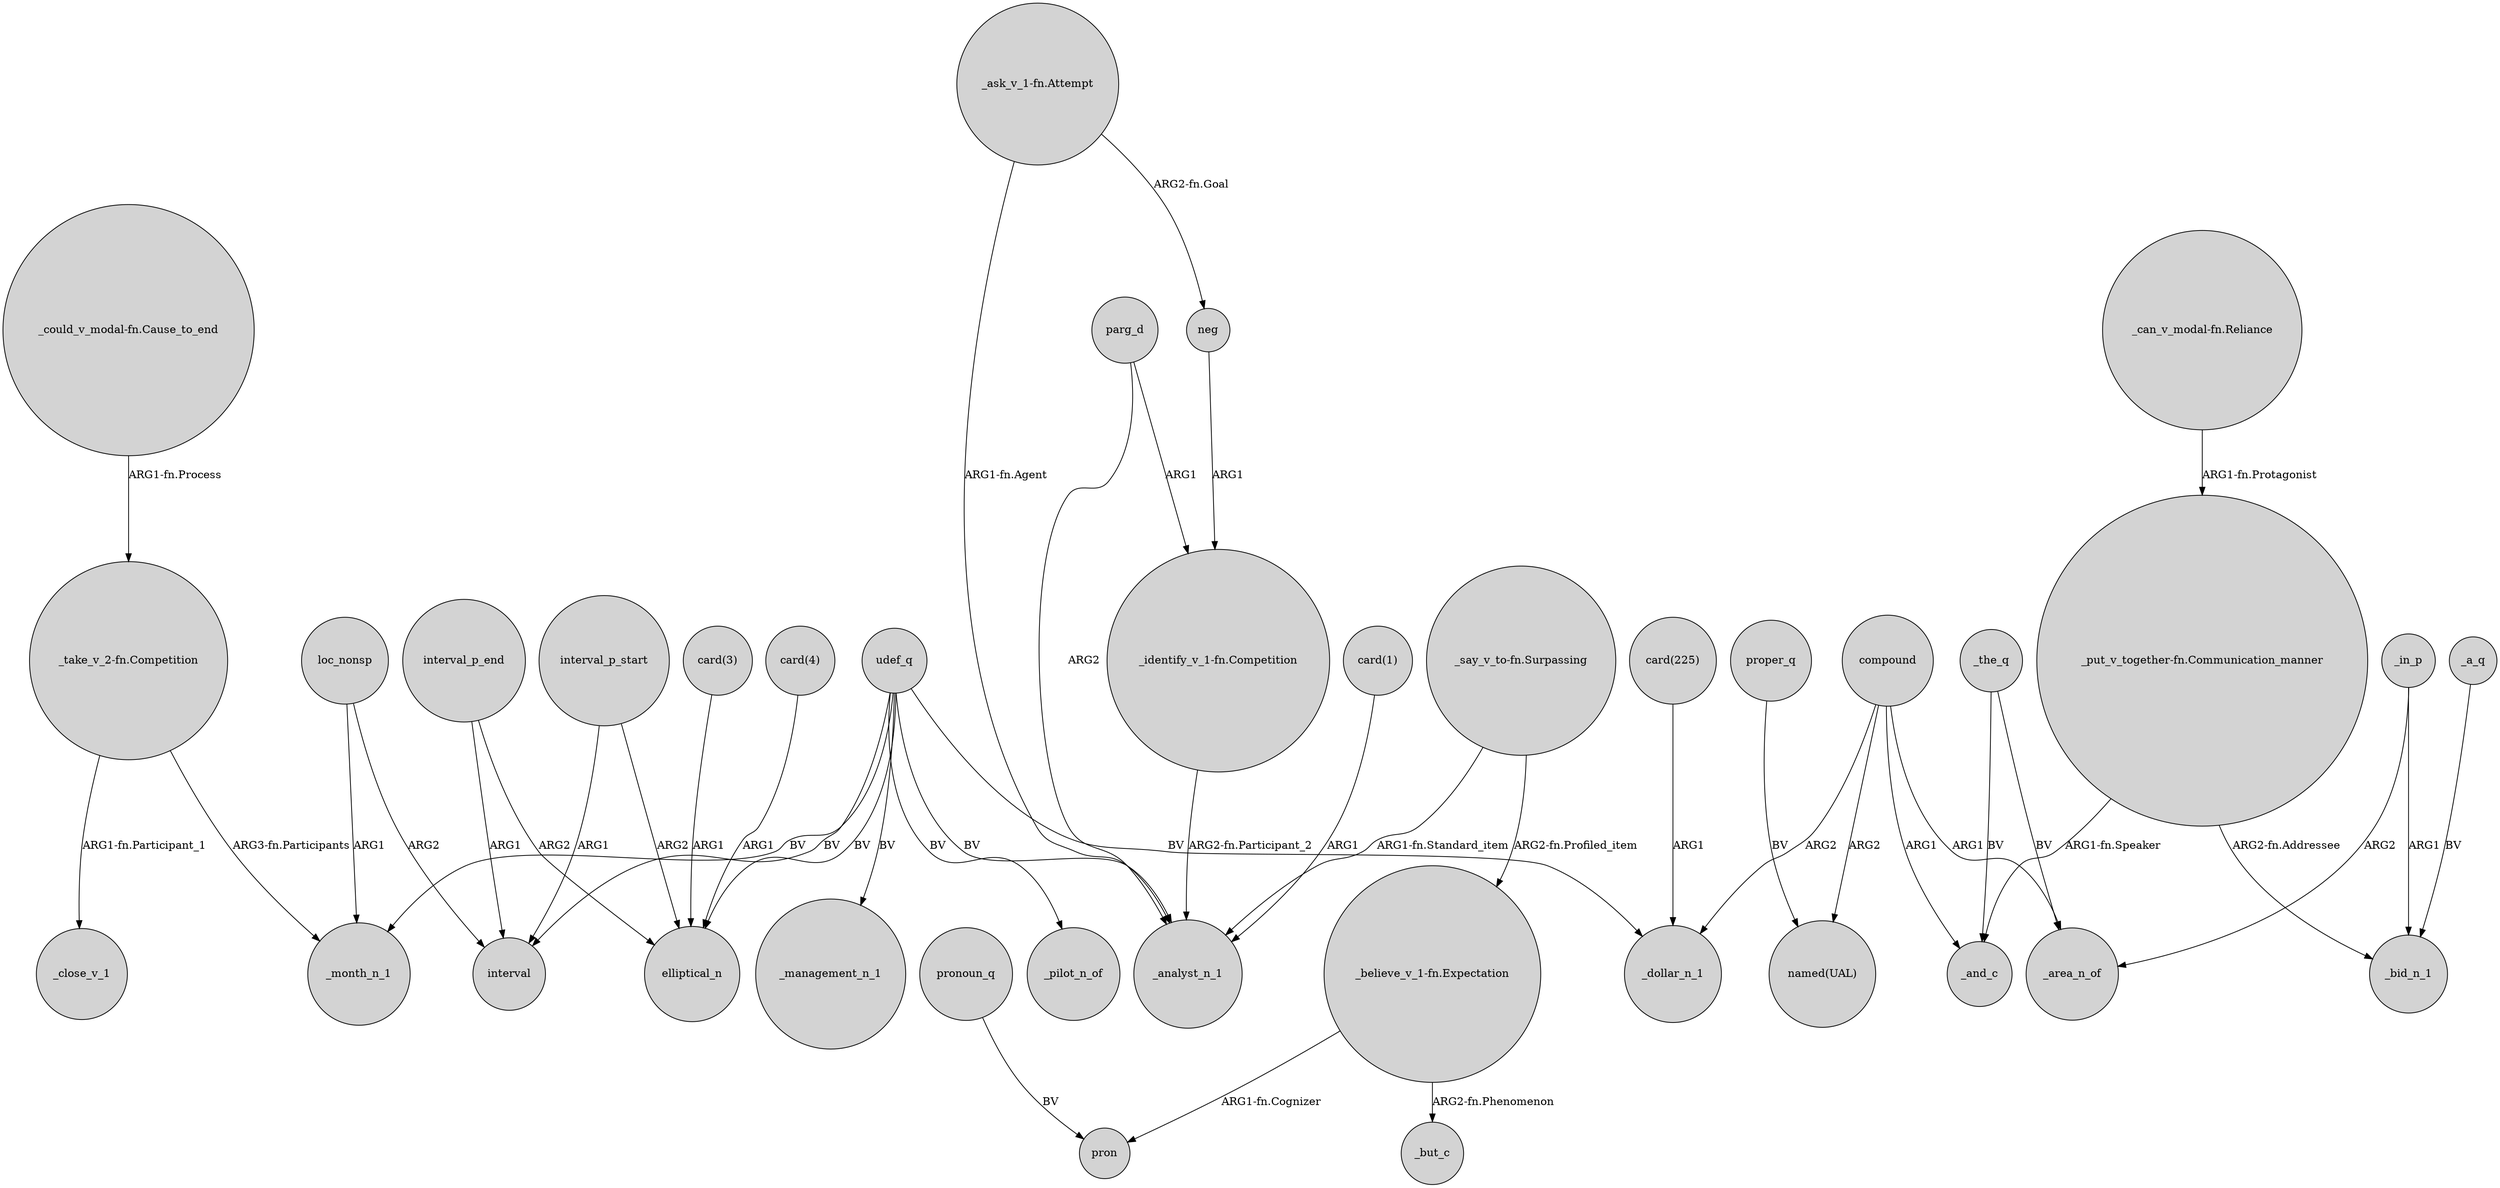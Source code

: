 digraph {
	node [shape=circle style=filled]
	udef_q -> _month_n_1 [label=BV]
	_a_q -> _bid_n_1 [label=BV]
	"card(3)" -> elliptical_n [label=ARG1]
	loc_nonsp -> interval [label=ARG2]
	interval_p_end -> elliptical_n [label=ARG2]
	compound -> _and_c [label=ARG1]
	_in_p -> _bid_n_1 [label=ARG1]
	udef_q -> _analyst_n_1 [label=BV]
	_the_q -> _and_c [label=BV]
	"card(225)" -> _dollar_n_1 [label=ARG1]
	_the_q -> _area_n_of [label=BV]
	interval_p_start -> elliptical_n [label=ARG2]
	udef_q -> interval [label=BV]
	compound -> _dollar_n_1 [label=ARG2]
	interval_p_start -> interval [label=ARG1]
	udef_q -> _management_n_1 [label=BV]
	udef_q -> _pilot_n_of [label=BV]
	parg_d -> "_identify_v_1-fn.Competition" [label=ARG1]
	pronoun_q -> pron [label=BV]
	proper_q -> "named(UAL)" [label=BV]
	_in_p -> _area_n_of [label=ARG2]
	compound -> _area_n_of [label=ARG1]
	"_put_v_together-fn.Communication_manner" -> _and_c [label="ARG1-fn.Speaker"]
	"card(1)" -> _analyst_n_1 [label=ARG1]
	parg_d -> _analyst_n_1 [label=ARG2]
	"_say_v_to-fn.Surpassing" -> "_believe_v_1-fn.Expectation" [label="ARG2-fn.Profiled_item"]
	udef_q -> _dollar_n_1 [label=BV]
	"_take_v_2-fn.Competition" -> _month_n_1 [label="ARG3-fn.Participants"]
	neg -> "_identify_v_1-fn.Competition" [label=ARG1]
	"_ask_v_1-fn.Attempt" -> neg [label="ARG2-fn.Goal"]
	interval_p_end -> interval [label=ARG1]
	"_take_v_2-fn.Competition" -> _close_v_1 [label="ARG1-fn.Participant_1"]
	compound -> "named(UAL)" [label=ARG2]
	loc_nonsp -> _month_n_1 [label=ARG1]
	"_identify_v_1-fn.Competition" -> _analyst_n_1 [label="ARG2-fn.Participant_2"]
	"_believe_v_1-fn.Expectation" -> pron [label="ARG1-fn.Cognizer"]
	"_believe_v_1-fn.Expectation" -> _but_c [label="ARG2-fn.Phenomenon"]
	udef_q -> elliptical_n [label=BV]
	"_ask_v_1-fn.Attempt" -> _analyst_n_1 [label="ARG1-fn.Agent"]
	"card(4)" -> elliptical_n [label=ARG1]
	"_say_v_to-fn.Surpassing" -> _analyst_n_1 [label="ARG1-fn.Standard_item"]
	"_can_v_modal-fn.Reliance" -> "_put_v_together-fn.Communication_manner" [label="ARG1-fn.Protagonist"]
	"_could_v_modal-fn.Cause_to_end" -> "_take_v_2-fn.Competition" [label="ARG1-fn.Process"]
	"_put_v_together-fn.Communication_manner" -> _bid_n_1 [label="ARG2-fn.Addressee"]
}
